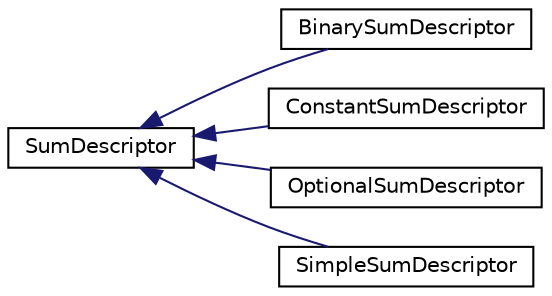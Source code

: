 digraph "Graphical Class Hierarchy"
{
  edge [fontname="Helvetica",fontsize="10",labelfontname="Helvetica",labelfontsize="10"];
  node [fontname="Helvetica",fontsize="10",shape=record];
  rankdir="LR";
  Node0 [label="SumDescriptor",height=0.2,width=0.4,color="black", fillcolor="white", style="filled",URL="$classkaldi_1_1nnet3_1_1SumDescriptor.html",tooltip="This is an abstract base-class. "];
  Node0 -> Node1 [dir="back",color="midnightblue",fontsize="10",style="solid",fontname="Helvetica"];
  Node1 [label="BinarySumDescriptor",height=0.2,width=0.4,color="black", fillcolor="white", style="filled",URL="$classkaldi_1_1nnet3_1_1BinarySumDescriptor.html",tooltip="BinarySumDescriptor can represent either A + B, or (A if defined, else B). "];
  Node0 -> Node2 [dir="back",color="midnightblue",fontsize="10",style="solid",fontname="Helvetica"];
  Node2 [label="ConstantSumDescriptor",height=0.2,width=0.4,color="black", fillcolor="white", style="filled",URL="$classkaldi_1_1nnet3_1_1ConstantSumDescriptor.html",tooltip="This is an alternative base-case of SumDescriptor (an alternative to SimpleSumDescriptor) which repre..."];
  Node0 -> Node3 [dir="back",color="midnightblue",fontsize="10",style="solid",fontname="Helvetica"];
  Node3 [label="OptionalSumDescriptor",height=0.2,width=0.4,color="black", fillcolor="white", style="filled",URL="$classkaldi_1_1nnet3_1_1OptionalSumDescriptor.html",tooltip="This is the case of class SumDescriptor, in which we contain just one term, and that term is optional..."];
  Node0 -> Node4 [dir="back",color="midnightblue",fontsize="10",style="solid",fontname="Helvetica"];
  Node4 [label="SimpleSumDescriptor",height=0.2,width=0.4,color="black", fillcolor="white", style="filled",URL="$classkaldi_1_1nnet3_1_1SimpleSumDescriptor.html",tooltip="This is the normal base-case of SumDescriptor which just wraps a ForwardingDescriptor. "];
}
